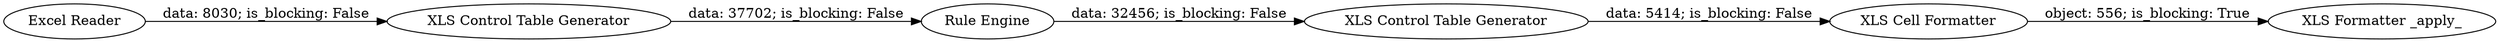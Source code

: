 digraph {
	"463916998359936403_5" [label="XLS Cell Formatter"]
	"463916998359936403_3" [label="Rule Engine"]
	"463916998359936403_2" [label="XLS Control Table Generator"]
	"463916998359936403_4" [label="XLS Control Table Generator"]
	"463916998359936403_7" [label="Excel Reader"]
	"463916998359936403_6" [label="XLS Formatter _apply_"]
	"463916998359936403_5" -> "463916998359936403_6" [label="object: 556; is_blocking: True"]
	"463916998359936403_4" -> "463916998359936403_5" [label="data: 5414; is_blocking: False"]
	"463916998359936403_7" -> "463916998359936403_2" [label="data: 8030; is_blocking: False"]
	"463916998359936403_2" -> "463916998359936403_3" [label="data: 37702; is_blocking: False"]
	"463916998359936403_3" -> "463916998359936403_4" [label="data: 32456; is_blocking: False"]
	rankdir=LR
}
